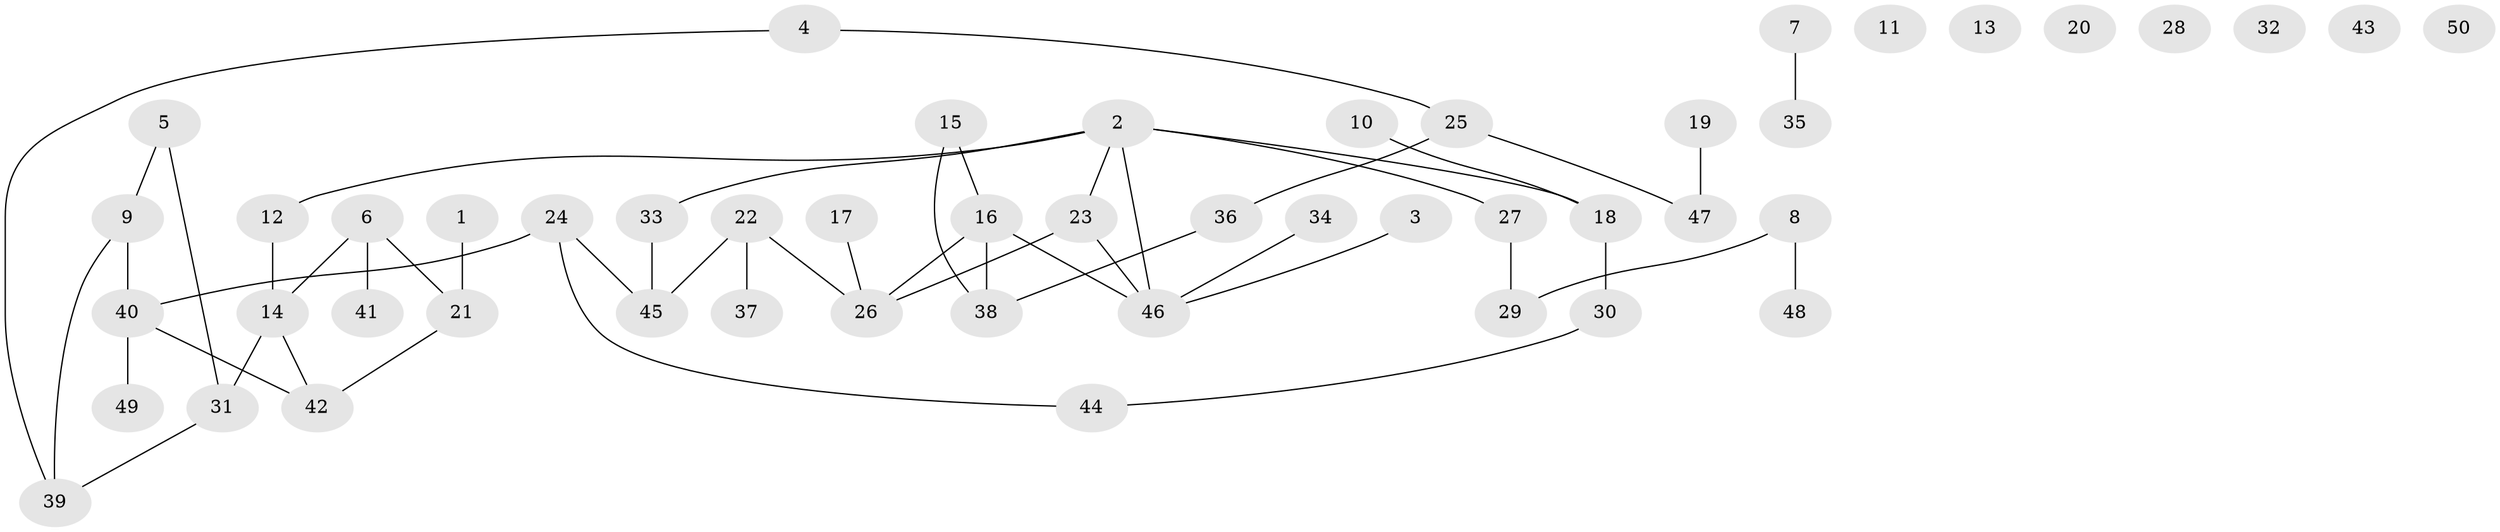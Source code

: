 // Generated by graph-tools (version 1.1) at 2025/00/03/09/25 03:00:55]
// undirected, 50 vertices, 51 edges
graph export_dot {
graph [start="1"]
  node [color=gray90,style=filled];
  1;
  2;
  3;
  4;
  5;
  6;
  7;
  8;
  9;
  10;
  11;
  12;
  13;
  14;
  15;
  16;
  17;
  18;
  19;
  20;
  21;
  22;
  23;
  24;
  25;
  26;
  27;
  28;
  29;
  30;
  31;
  32;
  33;
  34;
  35;
  36;
  37;
  38;
  39;
  40;
  41;
  42;
  43;
  44;
  45;
  46;
  47;
  48;
  49;
  50;
  1 -- 21;
  2 -- 12;
  2 -- 18;
  2 -- 23;
  2 -- 27;
  2 -- 33;
  2 -- 46;
  3 -- 46;
  4 -- 25;
  4 -- 39;
  5 -- 9;
  5 -- 31;
  6 -- 14;
  6 -- 21;
  6 -- 41;
  7 -- 35;
  8 -- 29;
  8 -- 48;
  9 -- 39;
  9 -- 40;
  10 -- 18;
  12 -- 14;
  14 -- 31;
  14 -- 42;
  15 -- 16;
  15 -- 38;
  16 -- 26;
  16 -- 38;
  16 -- 46;
  17 -- 26;
  18 -- 30;
  19 -- 47;
  21 -- 42;
  22 -- 26;
  22 -- 37;
  22 -- 45;
  23 -- 26;
  23 -- 46;
  24 -- 40;
  24 -- 44;
  24 -- 45;
  25 -- 36;
  25 -- 47;
  27 -- 29;
  30 -- 44;
  31 -- 39;
  33 -- 45;
  34 -- 46;
  36 -- 38;
  40 -- 42;
  40 -- 49;
}
